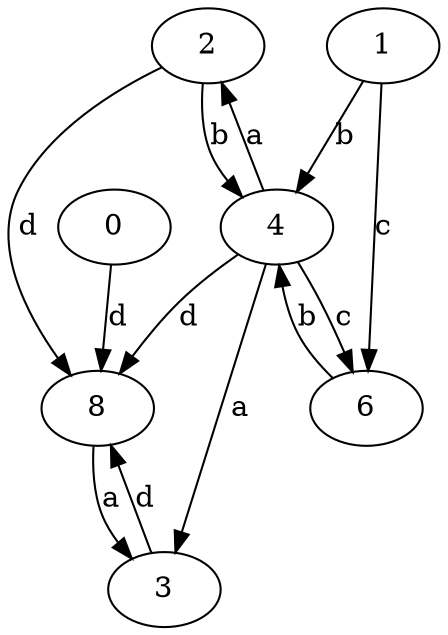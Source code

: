 strict digraph  {
2;
0;
3;
1;
4;
6;
8;
2 -> 4  [label=b];
2 -> 8  [label=d];
0 -> 8  [label=d];
3 -> 8  [label=d];
1 -> 4  [label=b];
1 -> 6  [label=c];
4 -> 2  [label=a];
4 -> 3  [label=a];
4 -> 6  [label=c];
4 -> 8  [label=d];
6 -> 4  [label=b];
8 -> 3  [label=a];
}
